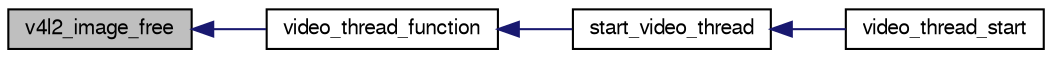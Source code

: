 digraph "v4l2_image_free"
{
  edge [fontname="FreeSans",fontsize="10",labelfontname="FreeSans",labelfontsize="10"];
  node [fontname="FreeSans",fontsize="10",shape=record];
  rankdir="LR";
  Node1 [label="v4l2_image_free",height=0.2,width=0.4,color="black", fillcolor="grey75", style="filled", fontcolor="black"];
  Node1 -> Node2 [dir="back",color="midnightblue",fontsize="10",style="solid",fontname="FreeSans"];
  Node2 [label="video_thread_function",height=0.2,width=0.4,color="black", fillcolor="white", style="filled",URL="$video__thread_8c.html#a99fd8c1413b858abf320b9adb453ed75",tooltip="Handles all the video streaming and saving of the image shots This is a separate thread, so it needs to be thread safe! "];
  Node2 -> Node3 [dir="back",color="midnightblue",fontsize="10",style="solid",fontname="FreeSans"];
  Node3 [label="start_video_thread",height=0.2,width=0.4,color="black", fillcolor="white", style="filled",URL="$video__thread_8c.html#ab813e16de6bb4fcba1ac803cd51e722d"];
  Node3 -> Node4 [dir="back",color="midnightblue",fontsize="10",style="solid",fontname="FreeSans"];
  Node4 [label="video_thread_start",height=0.2,width=0.4,color="black", fillcolor="white", style="filled",URL="$video__thread_8h.html#ae99893bfbc5f28c15432c06aee1e736f",tooltip="Starts the streaming of a all cameras. "];
}
